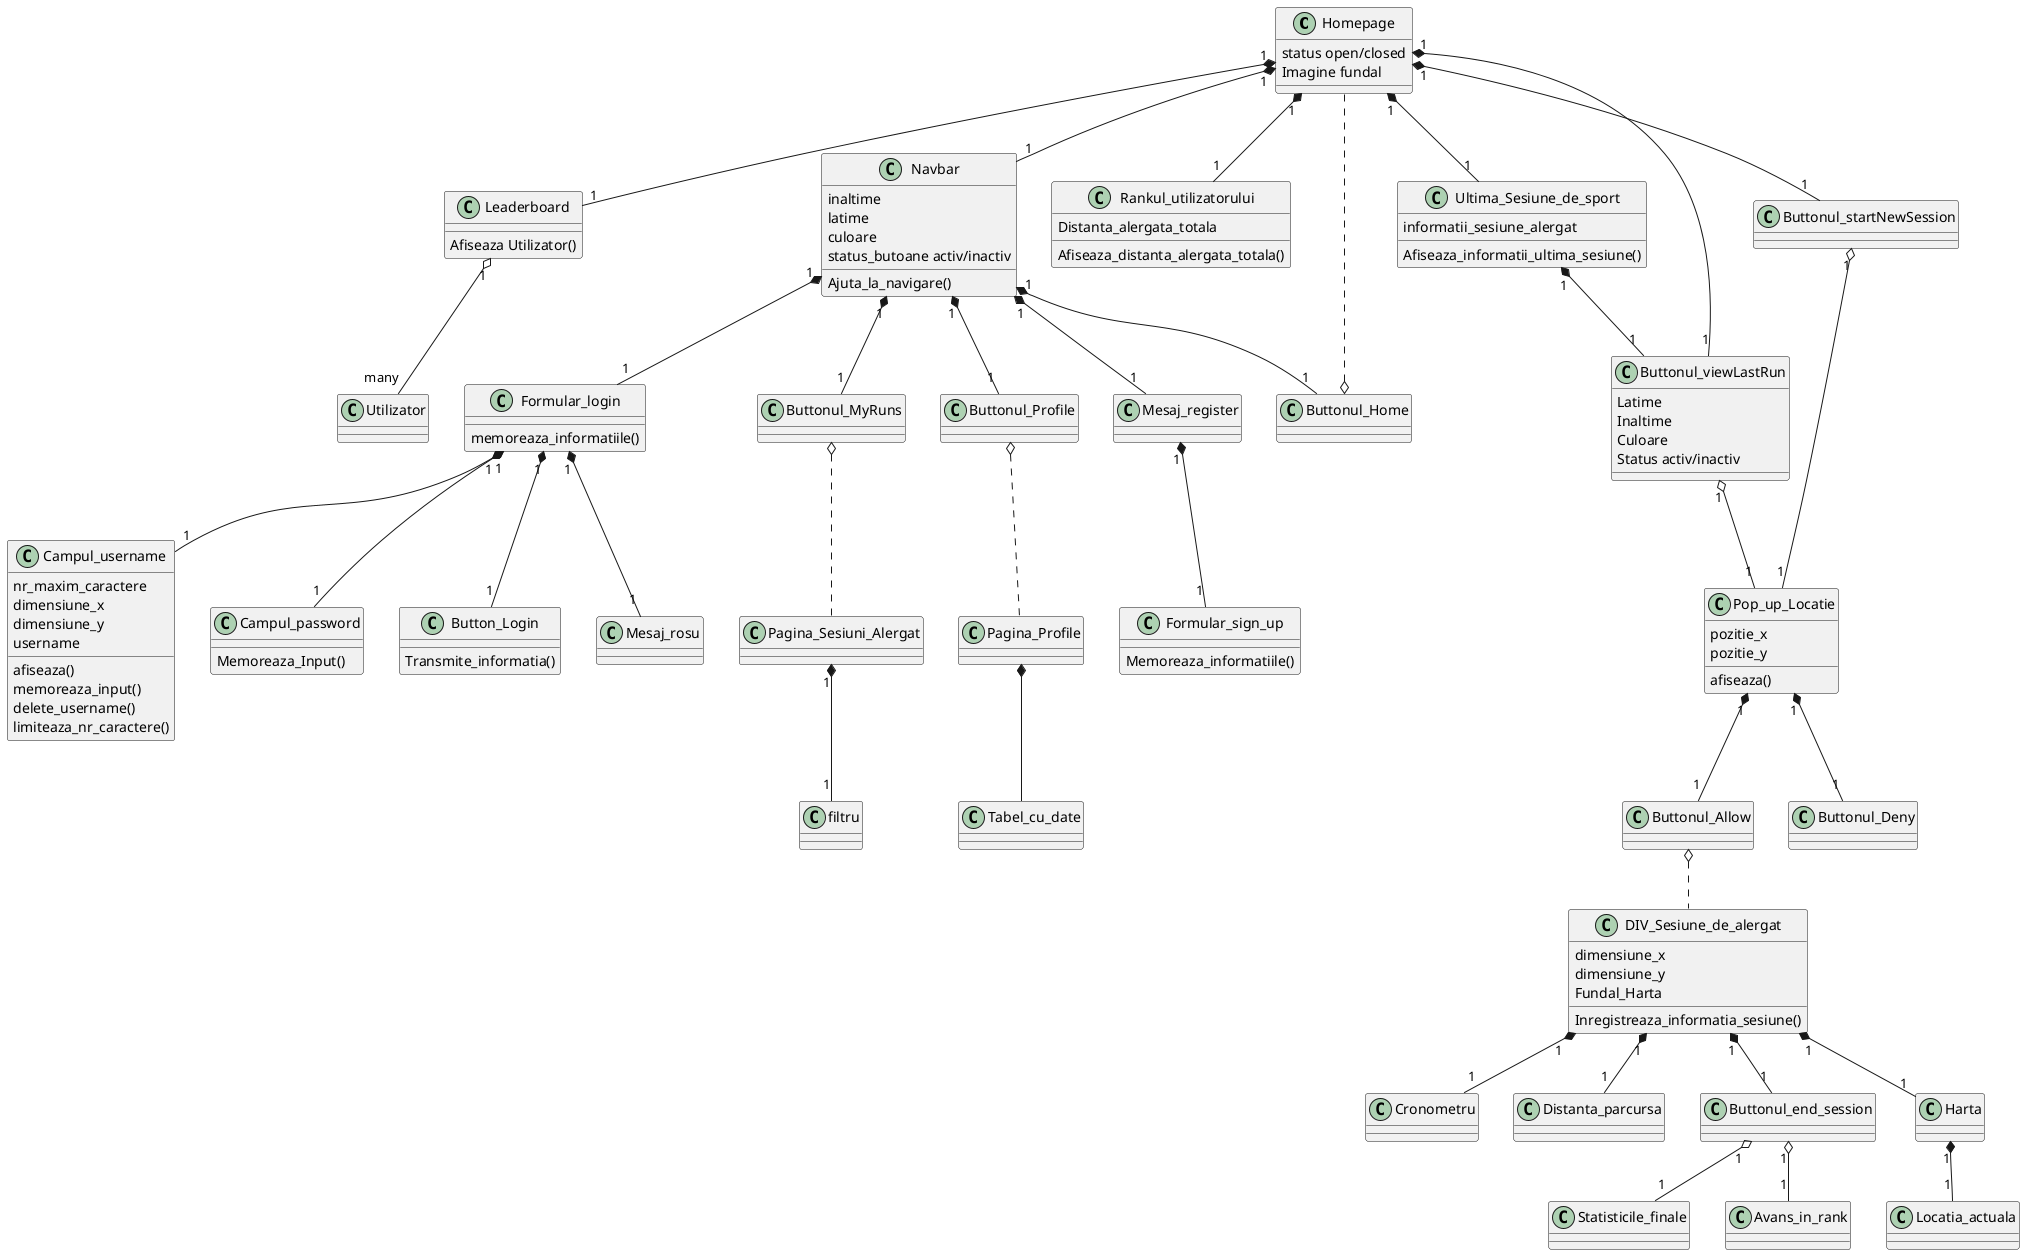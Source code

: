 @startuml
'https://plantuml.com/class-diagram

class Homepage{
status open/closed
Imagine fundal

}

class Leaderboard{
Afiseaza Utilizator()
}
class Utilizator {
}


class Navbar{
inaltime
latime
culoare
status_butoane activ/inactiv
Ajuta_la_navigare()

}

class Formular_login{
memoreaza_informatiile()
}

class Formular_sign_up{
Memoreaza_informatiile()
}

class Campul_username{
nr_maxim_caractere
dimensiune_x
dimensiune_y
username
afiseaza()
memoreaza_input()
delete_username()
limiteaza_nr_caractere()
}

class Campul_password{
Memoreaza_Input()
}


class Button_Login {
Transmite_informatia()
}


class Rankul_utilizatorului{
Distanta_alergata_totala
Afiseaza_distanta_alergata_totala()
}

class Ultima_Sesiune_de_sport{
informatii_sesiune_alergat
Afiseaza_informatii_ultima_sesiune()
}

class Buttonul_viewLastRun{
Latime
Inaltime
Culoare
Status activ/inactiv
}




class DIV_Sesiune_de_alergat{
dimensiune_x
dimensiune_y
Fundal_Harta
Inregistreaza_informatia_sesiune()
}


class Buttonul_startNewSession{
}

class Mesaj_rosu{
}



class Pop_up_Locatie {
pozitie_x
pozitie_y
afiseaza()
}

class Buttonul_Allow {
}

class Buttonul_Deny{
}


class Locatia_actuala {
}


class Cronometru {
}

class Distanta_parcursa {
}

class Buttonul_end_session {
}

class Statisticile_finale {
}

class Avans_in_rank {
}

class Buttonul_Home {
}

class Buttonul_MyRuns {
}

class Buttonul_Profile {
}

class Pagina_Sesiuni_Alergat {
}

class filtru {
}

class Homepage {
}

class Mesaj_register {
}

class Harta {
}





class Pagina_Profile {
}

class Tabel_cu_date {
}







Homepage "1"*-- "1" Leaderboard
Homepage "1"*-- "1"Navbar
Navbar "1"*-- "1"Formular_login
Navbar "1"*-- "1"Mesaj_register
Mesaj_register "1"*-- "1"Formular_sign_up
Leaderboard"1" o-- "many"Utilizator


Formular_login"1" *--"1" Campul_username
Formular_login"1" *-- "1"Campul_password
Formular_login "1"*-- "1"Button_Login
Formular_login "1"*-- "1"Mesaj_rosu




Homepage "1"*-- "1"Rankul_utilizatorului
Homepage "1"*-- "1"Ultima_Sesiune_de_sport
Ultima_Sesiune_de_sport"1" *-- "1"Buttonul_viewLastRun
Homepage"1" *--"1" Buttonul_viewLastRun
Homepage"1" *-- "1"Buttonul_startNewSession

Buttonul_viewLastRun"1" o-- "1"Pop_up_Locatie

Buttonul_startNewSession "1" o-- "1"Pop_up_Locatie

Pop_up_Locatie "1"*-- "1"Buttonul_Allow
Pop_up_Locatie "1"*-- "1"Buttonul_Deny

Buttonul_Allow  o.. DIV_Sesiune_de_alergat

DIV_Sesiune_de_alergat "1"*-- "1"Harta
Harta"1" *-- "1"Locatia_actuala
DIV_Sesiune_de_alergat "1"*-- "1"Cronometru
DIV_Sesiune_de_alergat "1"*-- "1"Distanta_parcursa
DIV_Sesiune_de_alergat"1" *-- "1"Buttonul_end_session
Buttonul_end_session "1" o-- "1"Statisticile_finale
Buttonul_end_session"1" o--"1" Avans_in_rank

Navbar"1" *--"1" Buttonul_Home
Navbar "1"*-- "1"Buttonul_MyRuns
Navbar"1" *-- "1"Buttonul_Profile
Buttonul_MyRuns  o.. Pagina_Sesiuni_Alergat
Pagina_Sesiuni_Alergat"1" *--"1" filtru
Buttonul_Home o.. Homepage
Buttonul_Profile o.. Pagina_Profile
Pagina_Profile *-- Tabel_cu_date







@enduml